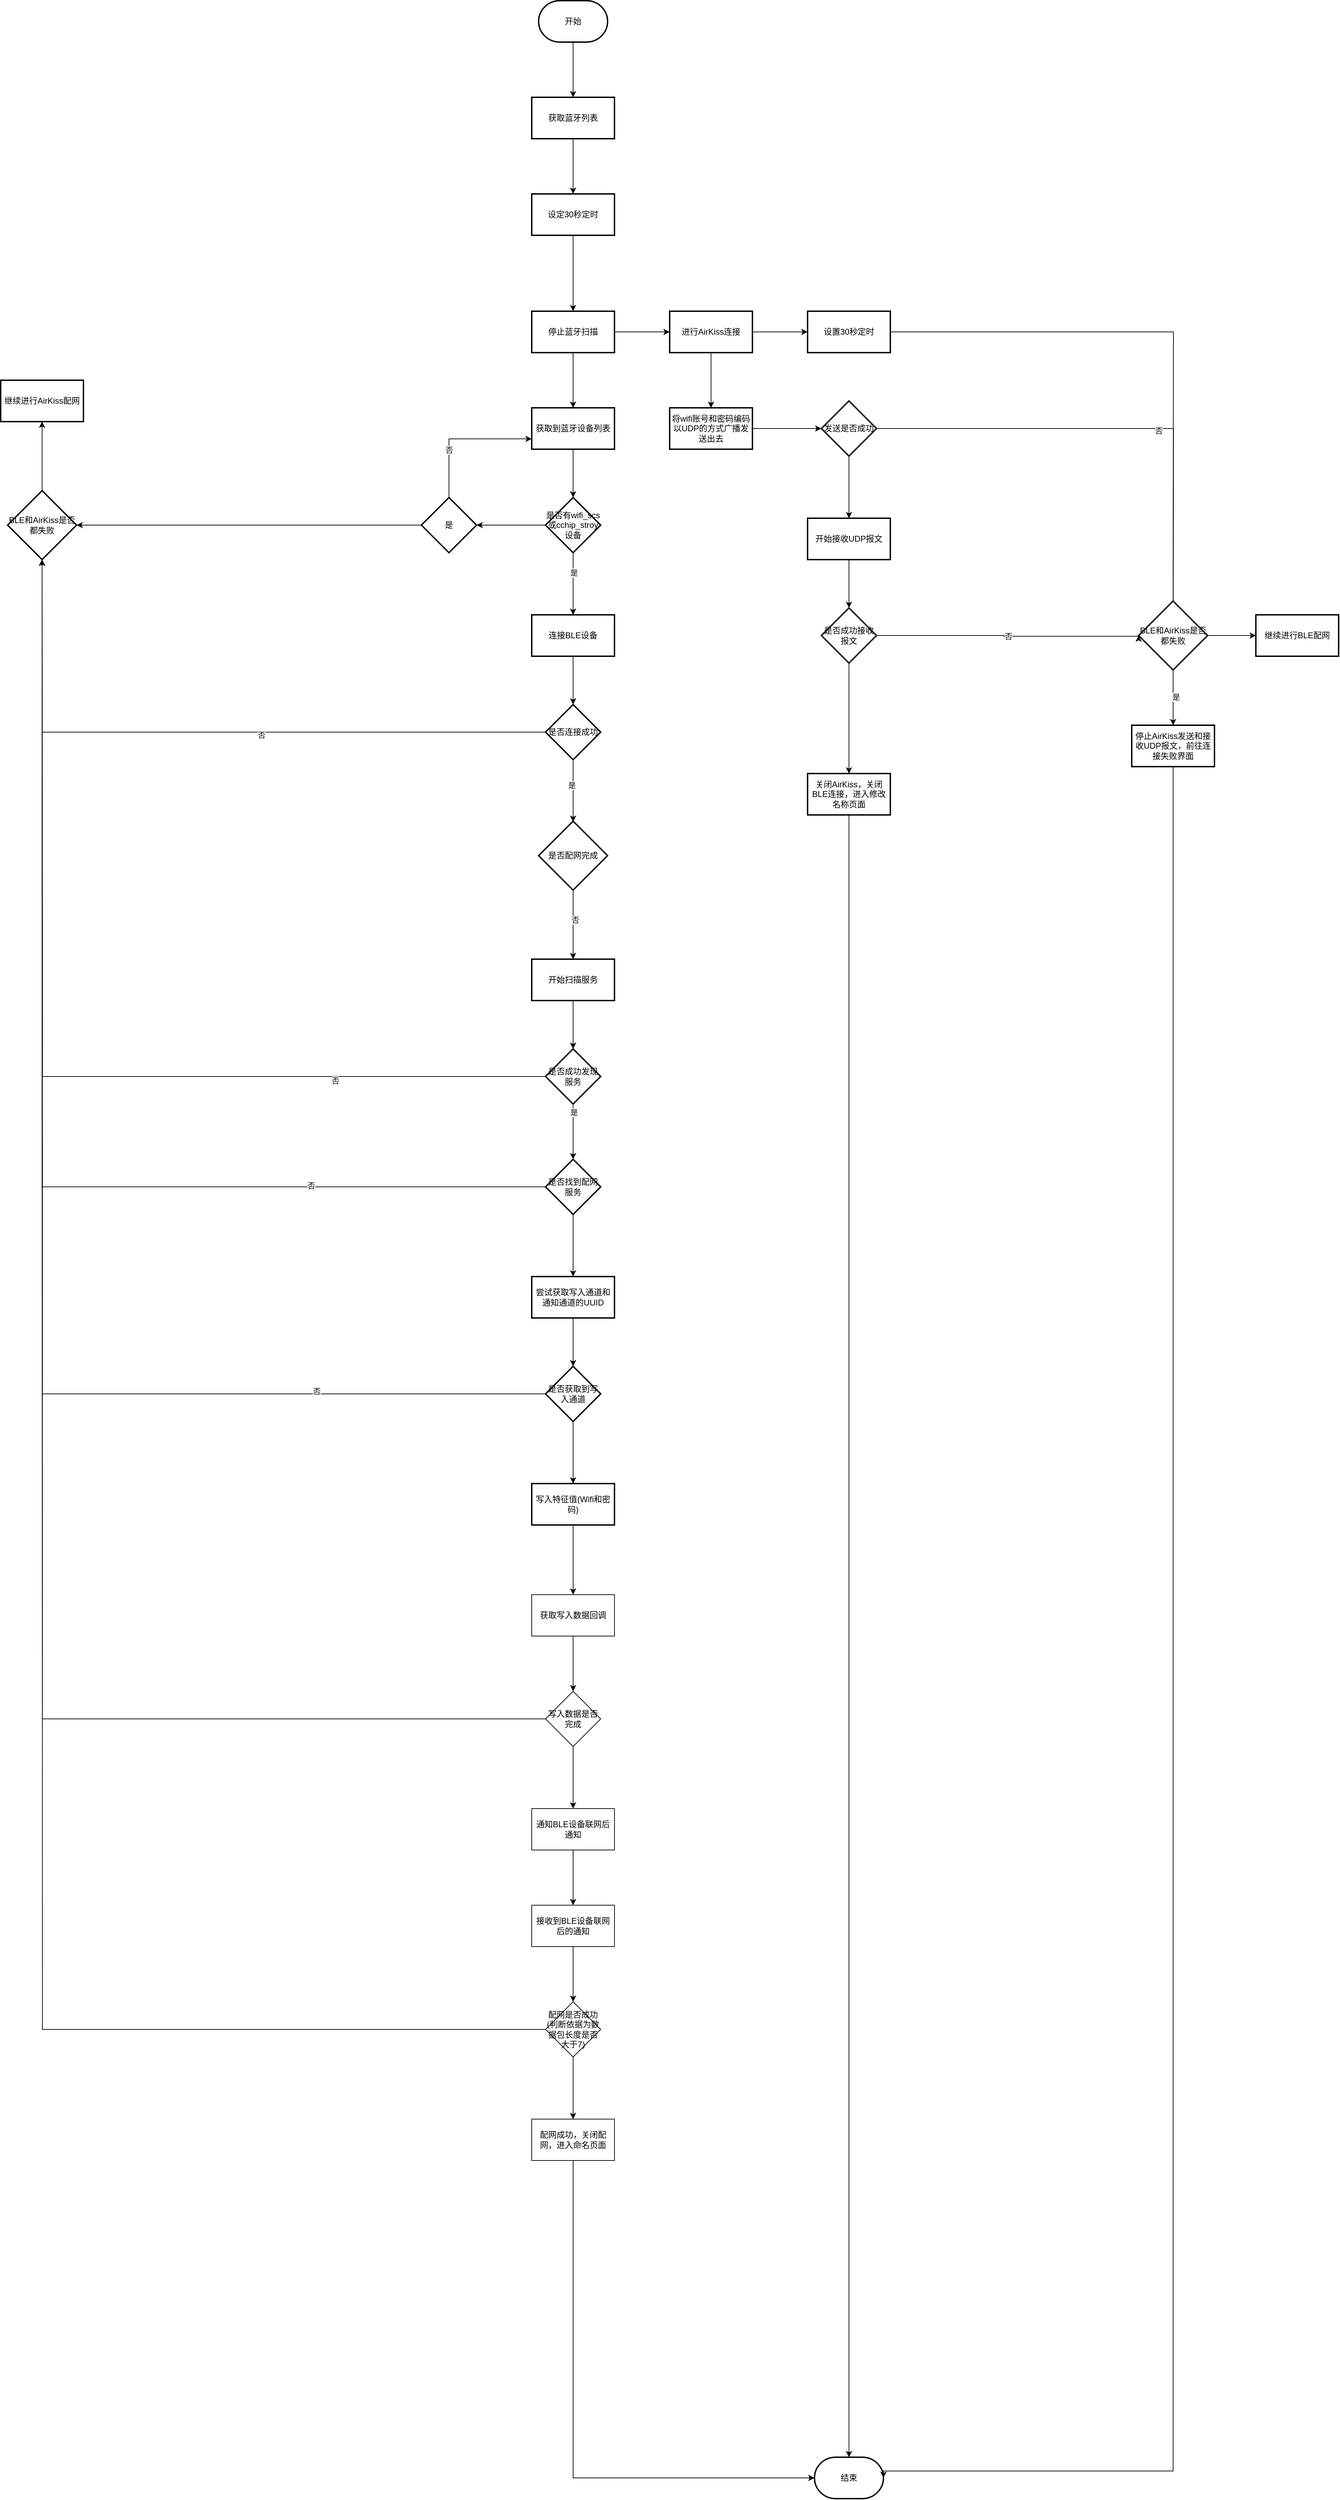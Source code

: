 <mxfile version="21.5.2" type="github">
  <diagram id="C5RBs43oDa-KdzZeNtuy" name="Page-1">
    <mxGraphModel dx="3217" dy="2392" grid="1" gridSize="10" guides="1" tooltips="1" connect="1" arrows="1" fold="1" page="1" pageScale="1" pageWidth="827" pageHeight="1169" math="0" shadow="0">
      <root>
        <mxCell id="WIyWlLk6GJQsqaUBKTNV-0" />
        <mxCell id="WIyWlLk6GJQsqaUBKTNV-1" parent="WIyWlLk6GJQsqaUBKTNV-0" />
        <mxCell id="wrxFYw_ACkEng3B3rdSg-15" value="" style="edgeStyle=orthogonalEdgeStyle;rounded=0;orthogonalLoop=1;jettySize=auto;html=1;" edge="1" parent="WIyWlLk6GJQsqaUBKTNV-1" source="wrxFYw_ACkEng3B3rdSg-1" target="wrxFYw_ACkEng3B3rdSg-14">
          <mxGeometry relative="1" as="geometry" />
        </mxCell>
        <mxCell id="wrxFYw_ACkEng3B3rdSg-1" value="开始" style="strokeWidth=2;html=1;shape=mxgraph.flowchart.terminator;whiteSpace=wrap;" vertex="1" parent="WIyWlLk6GJQsqaUBKTNV-1">
          <mxGeometry x="210" y="-120" width="100" height="60" as="geometry" />
        </mxCell>
        <mxCell id="wrxFYw_ACkEng3B3rdSg-17" value="" style="edgeStyle=orthogonalEdgeStyle;rounded=0;orthogonalLoop=1;jettySize=auto;html=1;" edge="1" parent="WIyWlLk6GJQsqaUBKTNV-1" source="wrxFYw_ACkEng3B3rdSg-14" target="wrxFYw_ACkEng3B3rdSg-16">
          <mxGeometry relative="1" as="geometry" />
        </mxCell>
        <mxCell id="wrxFYw_ACkEng3B3rdSg-14" value="获取蓝牙列表" style="whiteSpace=wrap;html=1;strokeWidth=2;" vertex="1" parent="WIyWlLk6GJQsqaUBKTNV-1">
          <mxGeometry x="200" y="20" width="120" height="60" as="geometry" />
        </mxCell>
        <mxCell id="wrxFYw_ACkEng3B3rdSg-119" style="edgeStyle=orthogonalEdgeStyle;rounded=0;orthogonalLoop=1;jettySize=auto;html=1;entryX=0.5;entryY=0;entryDx=0;entryDy=0;" edge="1" parent="WIyWlLk6GJQsqaUBKTNV-1" source="wrxFYw_ACkEng3B3rdSg-16" target="wrxFYw_ACkEng3B3rdSg-18">
          <mxGeometry relative="1" as="geometry" />
        </mxCell>
        <mxCell id="wrxFYw_ACkEng3B3rdSg-16" value="设定30秒定时" style="whiteSpace=wrap;html=1;strokeWidth=2;" vertex="1" parent="WIyWlLk6GJQsqaUBKTNV-1">
          <mxGeometry x="200" y="160" width="120" height="60" as="geometry" />
        </mxCell>
        <mxCell id="wrxFYw_ACkEng3B3rdSg-21" value="" style="edgeStyle=orthogonalEdgeStyle;rounded=0;orthogonalLoop=1;jettySize=auto;html=1;" edge="1" parent="WIyWlLk6GJQsqaUBKTNV-1" source="wrxFYw_ACkEng3B3rdSg-18" target="wrxFYw_ACkEng3B3rdSg-20">
          <mxGeometry relative="1" as="geometry" />
        </mxCell>
        <mxCell id="wrxFYw_ACkEng3B3rdSg-23" value="" style="edgeStyle=orthogonalEdgeStyle;rounded=0;orthogonalLoop=1;jettySize=auto;html=1;" edge="1" parent="WIyWlLk6GJQsqaUBKTNV-1" source="wrxFYw_ACkEng3B3rdSg-18" target="wrxFYw_ACkEng3B3rdSg-22">
          <mxGeometry relative="1" as="geometry" />
        </mxCell>
        <mxCell id="wrxFYw_ACkEng3B3rdSg-18" value="停止蓝牙扫描" style="whiteSpace=wrap;html=1;strokeWidth=2;" vertex="1" parent="WIyWlLk6GJQsqaUBKTNV-1">
          <mxGeometry x="200" y="330" width="120" height="60" as="geometry" />
        </mxCell>
        <mxCell id="wrxFYw_ACkEng3B3rdSg-25" value="" style="edgeStyle=orthogonalEdgeStyle;rounded=0;orthogonalLoop=1;jettySize=auto;html=1;" edge="1" parent="WIyWlLk6GJQsqaUBKTNV-1" source="wrxFYw_ACkEng3B3rdSg-20" target="wrxFYw_ACkEng3B3rdSg-24">
          <mxGeometry relative="1" as="geometry" />
        </mxCell>
        <mxCell id="wrxFYw_ACkEng3B3rdSg-27" value="" style="edgeStyle=orthogonalEdgeStyle;rounded=0;orthogonalLoop=1;jettySize=auto;html=1;" edge="1" parent="WIyWlLk6GJQsqaUBKTNV-1" source="wrxFYw_ACkEng3B3rdSg-20" target="wrxFYw_ACkEng3B3rdSg-26">
          <mxGeometry relative="1" as="geometry" />
        </mxCell>
        <mxCell id="wrxFYw_ACkEng3B3rdSg-20" value="进行AirKiss连接" style="whiteSpace=wrap;html=1;strokeWidth=2;" vertex="1" parent="WIyWlLk6GJQsqaUBKTNV-1">
          <mxGeometry x="400" y="330" width="120" height="60" as="geometry" />
        </mxCell>
        <mxCell id="wrxFYw_ACkEng3B3rdSg-57" value="" style="edgeStyle=orthogonalEdgeStyle;rounded=0;orthogonalLoop=1;jettySize=auto;html=1;" edge="1" parent="WIyWlLk6GJQsqaUBKTNV-1" source="wrxFYw_ACkEng3B3rdSg-22" target="wrxFYw_ACkEng3B3rdSg-56">
          <mxGeometry relative="1" as="geometry" />
        </mxCell>
        <mxCell id="wrxFYw_ACkEng3B3rdSg-22" value="获取到蓝牙设备列表" style="whiteSpace=wrap;html=1;strokeWidth=2;" vertex="1" parent="WIyWlLk6GJQsqaUBKTNV-1">
          <mxGeometry x="200" y="470" width="120" height="60" as="geometry" />
        </mxCell>
        <mxCell id="wrxFYw_ACkEng3B3rdSg-45" style="edgeStyle=orthogonalEdgeStyle;rounded=0;orthogonalLoop=1;jettySize=auto;html=1;entryX=0.5;entryY=0;entryDx=0;entryDy=0;" edge="1" parent="WIyWlLk6GJQsqaUBKTNV-1" source="wrxFYw_ACkEng3B3rdSg-24">
          <mxGeometry relative="1" as="geometry">
            <mxPoint x="1130" y="770.0" as="targetPoint" />
          </mxGeometry>
        </mxCell>
        <mxCell id="wrxFYw_ACkEng3B3rdSg-24" value="设置30秒定时" style="whiteSpace=wrap;html=1;strokeWidth=2;" vertex="1" parent="WIyWlLk6GJQsqaUBKTNV-1">
          <mxGeometry x="600" y="330" width="120" height="60" as="geometry" />
        </mxCell>
        <mxCell id="wrxFYw_ACkEng3B3rdSg-29" value="" style="edgeStyle=orthogonalEdgeStyle;rounded=0;orthogonalLoop=1;jettySize=auto;html=1;" edge="1" parent="WIyWlLk6GJQsqaUBKTNV-1" source="wrxFYw_ACkEng3B3rdSg-26" target="wrxFYw_ACkEng3B3rdSg-28">
          <mxGeometry relative="1" as="geometry" />
        </mxCell>
        <mxCell id="wrxFYw_ACkEng3B3rdSg-26" value="将wifi账号和密码编码以UDP的方式广播发送出去" style="whiteSpace=wrap;html=1;strokeWidth=2;" vertex="1" parent="WIyWlLk6GJQsqaUBKTNV-1">
          <mxGeometry x="400" y="470" width="120" height="60" as="geometry" />
        </mxCell>
        <mxCell id="wrxFYw_ACkEng3B3rdSg-31" value="" style="edgeStyle=orthogonalEdgeStyle;rounded=0;orthogonalLoop=1;jettySize=auto;html=1;" edge="1" parent="WIyWlLk6GJQsqaUBKTNV-1" source="wrxFYw_ACkEng3B3rdSg-28">
          <mxGeometry relative="1" as="geometry">
            <mxPoint x="1130.059" y="770.0" as="targetPoint" />
          </mxGeometry>
        </mxCell>
        <mxCell id="wrxFYw_ACkEng3B3rdSg-32" value="否" style="edgeLabel;html=1;align=center;verticalAlign=middle;resizable=0;points=[];" vertex="1" connectable="0" parent="wrxFYw_ACkEng3B3rdSg-31">
          <mxGeometry x="0.167" y="-3" relative="1" as="geometry">
            <mxPoint as="offset" />
          </mxGeometry>
        </mxCell>
        <mxCell id="wrxFYw_ACkEng3B3rdSg-35" value="" style="edgeStyle=orthogonalEdgeStyle;rounded=0;orthogonalLoop=1;jettySize=auto;html=1;" edge="1" parent="WIyWlLk6GJQsqaUBKTNV-1" source="wrxFYw_ACkEng3B3rdSg-28" target="wrxFYw_ACkEng3B3rdSg-34">
          <mxGeometry relative="1" as="geometry" />
        </mxCell>
        <mxCell id="wrxFYw_ACkEng3B3rdSg-28" value="发送是否成功" style="rhombus;whiteSpace=wrap;html=1;strokeWidth=2;" vertex="1" parent="WIyWlLk6GJQsqaUBKTNV-1">
          <mxGeometry x="620" y="460" width="80" height="80" as="geometry" />
        </mxCell>
        <mxCell id="wrxFYw_ACkEng3B3rdSg-37" value="" style="edgeStyle=orthogonalEdgeStyle;rounded=0;orthogonalLoop=1;jettySize=auto;html=1;" edge="1" parent="WIyWlLk6GJQsqaUBKTNV-1" source="wrxFYw_ACkEng3B3rdSg-34" target="wrxFYw_ACkEng3B3rdSg-36">
          <mxGeometry relative="1" as="geometry" />
        </mxCell>
        <mxCell id="wrxFYw_ACkEng3B3rdSg-34" value="开始接收UDP报文" style="whiteSpace=wrap;html=1;strokeWidth=2;" vertex="1" parent="WIyWlLk6GJQsqaUBKTNV-1">
          <mxGeometry x="600" y="630" width="120" height="60" as="geometry" />
        </mxCell>
        <mxCell id="wrxFYw_ACkEng3B3rdSg-38" style="edgeStyle=orthogonalEdgeStyle;rounded=0;orthogonalLoop=1;jettySize=auto;html=1;entryX=0;entryY=0.5;entryDx=0;entryDy=0;entryPerimeter=0;" edge="1" parent="WIyWlLk6GJQsqaUBKTNV-1" source="wrxFYw_ACkEng3B3rdSg-36" target="wrxFYw_ACkEng3B3rdSg-47">
          <mxGeometry relative="1" as="geometry">
            <mxPoint x="990" y="801" as="targetPoint" />
            <Array as="points">
              <mxPoint x="885" y="800" />
              <mxPoint x="1080" y="801" />
            </Array>
          </mxGeometry>
        </mxCell>
        <mxCell id="wrxFYw_ACkEng3B3rdSg-39" value="否" style="edgeLabel;html=1;align=center;verticalAlign=middle;resizable=0;points=[];" vertex="1" connectable="0" parent="wrxFYw_ACkEng3B3rdSg-38">
          <mxGeometry x="0.005" relative="1" as="geometry">
            <mxPoint as="offset" />
          </mxGeometry>
        </mxCell>
        <mxCell id="wrxFYw_ACkEng3B3rdSg-41" value="" style="edgeStyle=orthogonalEdgeStyle;rounded=0;orthogonalLoop=1;jettySize=auto;html=1;" edge="1" parent="WIyWlLk6GJQsqaUBKTNV-1" source="wrxFYw_ACkEng3B3rdSg-36" target="wrxFYw_ACkEng3B3rdSg-40">
          <mxGeometry relative="1" as="geometry" />
        </mxCell>
        <mxCell id="wrxFYw_ACkEng3B3rdSg-36" value="是否成功接收报文" style="rhombus;whiteSpace=wrap;html=1;strokeWidth=2;" vertex="1" parent="WIyWlLk6GJQsqaUBKTNV-1">
          <mxGeometry x="620" y="760" width="80" height="80" as="geometry" />
        </mxCell>
        <mxCell id="wrxFYw_ACkEng3B3rdSg-43" value="" style="edgeStyle=orthogonalEdgeStyle;rounded=0;orthogonalLoop=1;jettySize=auto;html=1;entryX=0.5;entryY=0;entryDx=0;entryDy=0;entryPerimeter=0;" edge="1" parent="WIyWlLk6GJQsqaUBKTNV-1" source="wrxFYw_ACkEng3B3rdSg-40" target="wrxFYw_ACkEng3B3rdSg-44">
          <mxGeometry relative="1" as="geometry">
            <mxPoint x="660" y="1410" as="targetPoint" />
            <Array as="points">
              <mxPoint x="660" y="3430" />
            </Array>
          </mxGeometry>
        </mxCell>
        <mxCell id="wrxFYw_ACkEng3B3rdSg-40" value="关闭AirKiss，关闭BLE连接，进入修改名称页面" style="whiteSpace=wrap;html=1;strokeWidth=2;" vertex="1" parent="WIyWlLk6GJQsqaUBKTNV-1">
          <mxGeometry x="600" y="1000" width="120" height="60" as="geometry" />
        </mxCell>
        <mxCell id="wrxFYw_ACkEng3B3rdSg-44" value="结束" style="strokeWidth=2;html=1;shape=mxgraph.flowchart.terminator;whiteSpace=wrap;" vertex="1" parent="WIyWlLk6GJQsqaUBKTNV-1">
          <mxGeometry x="610" y="3440" width="100" height="60" as="geometry" />
        </mxCell>
        <mxCell id="wrxFYw_ACkEng3B3rdSg-53" style="edgeStyle=orthogonalEdgeStyle;rounded=0;orthogonalLoop=1;jettySize=auto;html=1;entryX=1;entryY=0.5;entryDx=0;entryDy=0;entryPerimeter=0;" edge="1" parent="WIyWlLk6GJQsqaUBKTNV-1" source="wrxFYw_ACkEng3B3rdSg-46" target="wrxFYw_ACkEng3B3rdSg-44">
          <mxGeometry relative="1" as="geometry">
            <Array as="points">
              <mxPoint x="1130" y="3460" />
            </Array>
          </mxGeometry>
        </mxCell>
        <mxCell id="wrxFYw_ACkEng3B3rdSg-46" value="停止AirKiss发送和接收UDP报文，前往连接失败界面" style="whiteSpace=wrap;html=1;strokeWidth=2;" vertex="1" parent="WIyWlLk6GJQsqaUBKTNV-1">
          <mxGeometry x="1070" y="930" width="120" height="60" as="geometry" />
        </mxCell>
        <mxCell id="wrxFYw_ACkEng3B3rdSg-49" style="edgeStyle=orthogonalEdgeStyle;rounded=0;orthogonalLoop=1;jettySize=auto;html=1;" edge="1" parent="WIyWlLk6GJQsqaUBKTNV-1" source="wrxFYw_ACkEng3B3rdSg-47" target="wrxFYw_ACkEng3B3rdSg-46">
          <mxGeometry relative="1" as="geometry" />
        </mxCell>
        <mxCell id="wrxFYw_ACkEng3B3rdSg-50" value="是" style="edgeLabel;html=1;align=center;verticalAlign=middle;resizable=0;points=[];" vertex="1" connectable="0" parent="wrxFYw_ACkEng3B3rdSg-49">
          <mxGeometry x="-0.034" y="4" relative="1" as="geometry">
            <mxPoint as="offset" />
          </mxGeometry>
        </mxCell>
        <mxCell id="wrxFYw_ACkEng3B3rdSg-126" value="" style="edgeStyle=orthogonalEdgeStyle;rounded=0;orthogonalLoop=1;jettySize=auto;html=1;" edge="1" parent="WIyWlLk6GJQsqaUBKTNV-1" source="wrxFYw_ACkEng3B3rdSg-47" target="wrxFYw_ACkEng3B3rdSg-125">
          <mxGeometry relative="1" as="geometry" />
        </mxCell>
        <mxCell id="wrxFYw_ACkEng3B3rdSg-47" value="BLE和AirKiss是否都失败" style="strokeWidth=2;html=1;shape=mxgraph.flowchart.decision;whiteSpace=wrap;" vertex="1" parent="WIyWlLk6GJQsqaUBKTNV-1">
          <mxGeometry x="1080" y="750" width="100" height="100" as="geometry" />
        </mxCell>
        <mxCell id="wrxFYw_ACkEng3B3rdSg-124" value="" style="edgeStyle=orthogonalEdgeStyle;rounded=0;orthogonalLoop=1;jettySize=auto;html=1;" edge="1" parent="WIyWlLk6GJQsqaUBKTNV-1" source="wrxFYw_ACkEng3B3rdSg-54" target="wrxFYw_ACkEng3B3rdSg-123">
          <mxGeometry relative="1" as="geometry" />
        </mxCell>
        <mxCell id="wrxFYw_ACkEng3B3rdSg-54" value="BLE和AirKiss是否都失败" style="strokeWidth=2;html=1;shape=mxgraph.flowchart.decision;whiteSpace=wrap;" vertex="1" parent="WIyWlLk6GJQsqaUBKTNV-1">
          <mxGeometry x="-560" y="590" width="100" height="100" as="geometry" />
        </mxCell>
        <mxCell id="wrxFYw_ACkEng3B3rdSg-66" value="" style="edgeStyle=orthogonalEdgeStyle;rounded=0;orthogonalLoop=1;jettySize=auto;html=1;" edge="1" parent="WIyWlLk6GJQsqaUBKTNV-1" source="wrxFYw_ACkEng3B3rdSg-56" target="wrxFYw_ACkEng3B3rdSg-65">
          <mxGeometry relative="1" as="geometry" />
        </mxCell>
        <mxCell id="wrxFYw_ACkEng3B3rdSg-71" value="" style="edgeStyle=orthogonalEdgeStyle;rounded=0;orthogonalLoop=1;jettySize=auto;html=1;" edge="1" parent="WIyWlLk6GJQsqaUBKTNV-1" source="wrxFYw_ACkEng3B3rdSg-56" target="wrxFYw_ACkEng3B3rdSg-70">
          <mxGeometry relative="1" as="geometry" />
        </mxCell>
        <mxCell id="wrxFYw_ACkEng3B3rdSg-72" value="是" style="edgeLabel;html=1;align=center;verticalAlign=middle;resizable=0;points=[];" vertex="1" connectable="0" parent="wrxFYw_ACkEng3B3rdSg-71">
          <mxGeometry x="-0.363" y="1" relative="1" as="geometry">
            <mxPoint as="offset" />
          </mxGeometry>
        </mxCell>
        <mxCell id="wrxFYw_ACkEng3B3rdSg-56" value="是否有wifi_scs或cchip_stroy设备" style="rhombus;whiteSpace=wrap;html=1;strokeWidth=2;" vertex="1" parent="WIyWlLk6GJQsqaUBKTNV-1">
          <mxGeometry x="220" y="600" width="80" height="80" as="geometry" />
        </mxCell>
        <mxCell id="wrxFYw_ACkEng3B3rdSg-67" style="edgeStyle=orthogonalEdgeStyle;rounded=0;orthogonalLoop=1;jettySize=auto;html=1;entryX=0;entryY=0.75;entryDx=0;entryDy=0;" edge="1" parent="WIyWlLk6GJQsqaUBKTNV-1" source="wrxFYw_ACkEng3B3rdSg-65" target="wrxFYw_ACkEng3B3rdSg-22">
          <mxGeometry relative="1" as="geometry">
            <Array as="points">
              <mxPoint x="80" y="515" />
            </Array>
          </mxGeometry>
        </mxCell>
        <mxCell id="wrxFYw_ACkEng3B3rdSg-68" value="否" style="edgeLabel;html=1;align=center;verticalAlign=middle;resizable=0;points=[];" vertex="1" connectable="0" parent="wrxFYw_ACkEng3B3rdSg-67">
          <mxGeometry x="-0.327" relative="1" as="geometry">
            <mxPoint as="offset" />
          </mxGeometry>
        </mxCell>
        <mxCell id="wrxFYw_ACkEng3B3rdSg-69" style="edgeStyle=orthogonalEdgeStyle;rounded=0;orthogonalLoop=1;jettySize=auto;html=1;entryX=1;entryY=0.5;entryDx=0;entryDy=0;entryPerimeter=0;" edge="1" parent="WIyWlLk6GJQsqaUBKTNV-1" source="wrxFYw_ACkEng3B3rdSg-65" target="wrxFYw_ACkEng3B3rdSg-54">
          <mxGeometry relative="1" as="geometry" />
        </mxCell>
        <mxCell id="wrxFYw_ACkEng3B3rdSg-65" value="是" style="rhombus;whiteSpace=wrap;html=1;strokeWidth=2;" vertex="1" parent="WIyWlLk6GJQsqaUBKTNV-1">
          <mxGeometry x="40" y="600" width="80" height="80" as="geometry" />
        </mxCell>
        <mxCell id="wrxFYw_ACkEng3B3rdSg-74" value="" style="edgeStyle=orthogonalEdgeStyle;rounded=0;orthogonalLoop=1;jettySize=auto;html=1;" edge="1" parent="WIyWlLk6GJQsqaUBKTNV-1" source="wrxFYw_ACkEng3B3rdSg-70" target="wrxFYw_ACkEng3B3rdSg-73">
          <mxGeometry relative="1" as="geometry" />
        </mxCell>
        <mxCell id="wrxFYw_ACkEng3B3rdSg-70" value="连接BLE设备" style="whiteSpace=wrap;html=1;strokeWidth=2;" vertex="1" parent="WIyWlLk6GJQsqaUBKTNV-1">
          <mxGeometry x="200" y="770" width="120" height="60" as="geometry" />
        </mxCell>
        <mxCell id="wrxFYw_ACkEng3B3rdSg-75" style="edgeStyle=orthogonalEdgeStyle;rounded=0;orthogonalLoop=1;jettySize=auto;html=1;entryX=0.5;entryY=1;entryDx=0;entryDy=0;entryPerimeter=0;" edge="1" parent="WIyWlLk6GJQsqaUBKTNV-1" source="wrxFYw_ACkEng3B3rdSg-73" target="wrxFYw_ACkEng3B3rdSg-54">
          <mxGeometry relative="1" as="geometry" />
        </mxCell>
        <mxCell id="wrxFYw_ACkEng3B3rdSg-76" value="否" style="edgeLabel;html=1;align=center;verticalAlign=middle;resizable=0;points=[];" vertex="1" connectable="0" parent="wrxFYw_ACkEng3B3rdSg-75">
          <mxGeometry x="-0.159" y="4" relative="1" as="geometry">
            <mxPoint as="offset" />
          </mxGeometry>
        </mxCell>
        <mxCell id="wrxFYw_ACkEng3B3rdSg-78" value="" style="edgeStyle=orthogonalEdgeStyle;rounded=0;orthogonalLoop=1;jettySize=auto;html=1;" edge="1" parent="WIyWlLk6GJQsqaUBKTNV-1" source="wrxFYw_ACkEng3B3rdSg-73">
          <mxGeometry relative="1" as="geometry">
            <mxPoint x="260" y="1070" as="targetPoint" />
          </mxGeometry>
        </mxCell>
        <mxCell id="wrxFYw_ACkEng3B3rdSg-79" value="是" style="edgeLabel;html=1;align=center;verticalAlign=middle;resizable=0;points=[];" vertex="1" connectable="0" parent="wrxFYw_ACkEng3B3rdSg-78">
          <mxGeometry x="-0.178" y="-2" relative="1" as="geometry">
            <mxPoint as="offset" />
          </mxGeometry>
        </mxCell>
        <mxCell id="wrxFYw_ACkEng3B3rdSg-73" value="是否连接成功" style="rhombus;whiteSpace=wrap;html=1;strokeWidth=2;" vertex="1" parent="WIyWlLk6GJQsqaUBKTNV-1">
          <mxGeometry x="220" y="900" width="80" height="80" as="geometry" />
        </mxCell>
        <mxCell id="wrxFYw_ACkEng3B3rdSg-82" value="" style="edgeStyle=orthogonalEdgeStyle;rounded=0;orthogonalLoop=1;jettySize=auto;html=1;" edge="1" parent="WIyWlLk6GJQsqaUBKTNV-1" source="wrxFYw_ACkEng3B3rdSg-80" target="wrxFYw_ACkEng3B3rdSg-81">
          <mxGeometry relative="1" as="geometry" />
        </mxCell>
        <mxCell id="wrxFYw_ACkEng3B3rdSg-85" value="否" style="edgeLabel;html=1;align=center;verticalAlign=middle;resizable=0;points=[];" vertex="1" connectable="0" parent="wrxFYw_ACkEng3B3rdSg-82">
          <mxGeometry x="-0.14" y="3" relative="1" as="geometry">
            <mxPoint as="offset" />
          </mxGeometry>
        </mxCell>
        <mxCell id="wrxFYw_ACkEng3B3rdSg-80" value="是否配网完成" style="strokeWidth=2;html=1;shape=mxgraph.flowchart.decision;whiteSpace=wrap;" vertex="1" parent="WIyWlLk6GJQsqaUBKTNV-1">
          <mxGeometry x="210" y="1069" width="100" height="100" as="geometry" />
        </mxCell>
        <mxCell id="wrxFYw_ACkEng3B3rdSg-87" value="" style="edgeStyle=orthogonalEdgeStyle;rounded=0;orthogonalLoop=1;jettySize=auto;html=1;" edge="1" parent="WIyWlLk6GJQsqaUBKTNV-1" source="wrxFYw_ACkEng3B3rdSg-81" target="wrxFYw_ACkEng3B3rdSg-86">
          <mxGeometry relative="1" as="geometry" />
        </mxCell>
        <mxCell id="wrxFYw_ACkEng3B3rdSg-81" value="开始扫描服务" style="whiteSpace=wrap;html=1;strokeWidth=2;" vertex="1" parent="WIyWlLk6GJQsqaUBKTNV-1">
          <mxGeometry x="200" y="1269" width="120" height="60" as="geometry" />
        </mxCell>
        <mxCell id="wrxFYw_ACkEng3B3rdSg-89" value="" style="edgeStyle=orthogonalEdgeStyle;rounded=0;orthogonalLoop=1;jettySize=auto;html=1;" edge="1" parent="WIyWlLk6GJQsqaUBKTNV-1" source="wrxFYw_ACkEng3B3rdSg-86" target="wrxFYw_ACkEng3B3rdSg-88">
          <mxGeometry relative="1" as="geometry" />
        </mxCell>
        <mxCell id="wrxFYw_ACkEng3B3rdSg-90" value="是" style="edgeLabel;html=1;align=center;verticalAlign=middle;resizable=0;points=[];" vertex="1" connectable="0" parent="wrxFYw_ACkEng3B3rdSg-89">
          <mxGeometry x="-0.717" y="1" relative="1" as="geometry">
            <mxPoint as="offset" />
          </mxGeometry>
        </mxCell>
        <mxCell id="wrxFYw_ACkEng3B3rdSg-91" style="edgeStyle=orthogonalEdgeStyle;rounded=0;orthogonalLoop=1;jettySize=auto;html=1;" edge="1" parent="WIyWlLk6GJQsqaUBKTNV-1" source="wrxFYw_ACkEng3B3rdSg-86">
          <mxGeometry relative="1" as="geometry">
            <mxPoint x="-510" y="690" as="targetPoint" />
          </mxGeometry>
        </mxCell>
        <mxCell id="wrxFYw_ACkEng3B3rdSg-92" value="否" style="edgeLabel;html=1;align=center;verticalAlign=middle;resizable=0;points=[];" vertex="1" connectable="0" parent="wrxFYw_ACkEng3B3rdSg-91">
          <mxGeometry x="-0.587" y="6" relative="1" as="geometry">
            <mxPoint as="offset" />
          </mxGeometry>
        </mxCell>
        <mxCell id="wrxFYw_ACkEng3B3rdSg-86" value="是否成功发现服务" style="rhombus;whiteSpace=wrap;html=1;strokeWidth=2;" vertex="1" parent="WIyWlLk6GJQsqaUBKTNV-1">
          <mxGeometry x="220" y="1399" width="80" height="80" as="geometry" />
        </mxCell>
        <mxCell id="wrxFYw_ACkEng3B3rdSg-93" style="edgeStyle=orthogonalEdgeStyle;rounded=0;orthogonalLoop=1;jettySize=auto;html=1;entryX=0.5;entryY=1;entryDx=0;entryDy=0;entryPerimeter=0;" edge="1" parent="WIyWlLk6GJQsqaUBKTNV-1" source="wrxFYw_ACkEng3B3rdSg-88" target="wrxFYw_ACkEng3B3rdSg-54">
          <mxGeometry relative="1" as="geometry" />
        </mxCell>
        <mxCell id="wrxFYw_ACkEng3B3rdSg-94" value="否" style="edgeLabel;html=1;align=center;verticalAlign=middle;resizable=0;points=[];" vertex="1" connectable="0" parent="wrxFYw_ACkEng3B3rdSg-93">
          <mxGeometry x="-0.585" y="-2" relative="1" as="geometry">
            <mxPoint as="offset" />
          </mxGeometry>
        </mxCell>
        <mxCell id="wrxFYw_ACkEng3B3rdSg-96" value="" style="edgeStyle=orthogonalEdgeStyle;rounded=0;orthogonalLoop=1;jettySize=auto;html=1;" edge="1" parent="WIyWlLk6GJQsqaUBKTNV-1" source="wrxFYw_ACkEng3B3rdSg-88" target="wrxFYw_ACkEng3B3rdSg-95">
          <mxGeometry relative="1" as="geometry" />
        </mxCell>
        <mxCell id="wrxFYw_ACkEng3B3rdSg-88" value="是否找到配网服务" style="rhombus;whiteSpace=wrap;html=1;strokeWidth=2;" vertex="1" parent="WIyWlLk6GJQsqaUBKTNV-1">
          <mxGeometry x="220" y="1559" width="80" height="80" as="geometry" />
        </mxCell>
        <mxCell id="wrxFYw_ACkEng3B3rdSg-98" value="" style="edgeStyle=orthogonalEdgeStyle;rounded=0;orthogonalLoop=1;jettySize=auto;html=1;" edge="1" parent="WIyWlLk6GJQsqaUBKTNV-1" source="wrxFYw_ACkEng3B3rdSg-95" target="wrxFYw_ACkEng3B3rdSg-97">
          <mxGeometry relative="1" as="geometry" />
        </mxCell>
        <mxCell id="wrxFYw_ACkEng3B3rdSg-95" value="尝试获取写入通道和通知通道的UUID" style="whiteSpace=wrap;html=1;strokeWidth=2;" vertex="1" parent="WIyWlLk6GJQsqaUBKTNV-1">
          <mxGeometry x="200" y="1729" width="120" height="60" as="geometry" />
        </mxCell>
        <mxCell id="wrxFYw_ACkEng3B3rdSg-100" value="" style="edgeStyle=orthogonalEdgeStyle;rounded=0;orthogonalLoop=1;jettySize=auto;html=1;" edge="1" parent="WIyWlLk6GJQsqaUBKTNV-1" source="wrxFYw_ACkEng3B3rdSg-97" target="wrxFYw_ACkEng3B3rdSg-99">
          <mxGeometry relative="1" as="geometry" />
        </mxCell>
        <mxCell id="wrxFYw_ACkEng3B3rdSg-101" style="edgeStyle=orthogonalEdgeStyle;rounded=0;orthogonalLoop=1;jettySize=auto;html=1;" edge="1" parent="WIyWlLk6GJQsqaUBKTNV-1" source="wrxFYw_ACkEng3B3rdSg-97">
          <mxGeometry relative="1" as="geometry">
            <mxPoint x="-510" y="690" as="targetPoint" />
          </mxGeometry>
        </mxCell>
        <mxCell id="wrxFYw_ACkEng3B3rdSg-102" value="否" style="edgeLabel;html=1;align=center;verticalAlign=middle;resizable=0;points=[];" vertex="1" connectable="0" parent="wrxFYw_ACkEng3B3rdSg-101">
          <mxGeometry x="-0.657" y="-4" relative="1" as="geometry">
            <mxPoint as="offset" />
          </mxGeometry>
        </mxCell>
        <mxCell id="wrxFYw_ACkEng3B3rdSg-97" value="是否获取到写入通道" style="rhombus;whiteSpace=wrap;html=1;strokeWidth=2;" vertex="1" parent="WIyWlLk6GJQsqaUBKTNV-1">
          <mxGeometry x="220" y="1859" width="80" height="80" as="geometry" />
        </mxCell>
        <mxCell id="wrxFYw_ACkEng3B3rdSg-104" style="edgeStyle=orthogonalEdgeStyle;rounded=0;orthogonalLoop=1;jettySize=auto;html=1;entryX=0.5;entryY=0;entryDx=0;entryDy=0;" edge="1" parent="WIyWlLk6GJQsqaUBKTNV-1" source="wrxFYw_ACkEng3B3rdSg-99" target="wrxFYw_ACkEng3B3rdSg-103">
          <mxGeometry relative="1" as="geometry">
            <mxPoint x="260" y="2130" as="targetPoint" />
          </mxGeometry>
        </mxCell>
        <mxCell id="wrxFYw_ACkEng3B3rdSg-99" value="写入特征值(Wifi和密码)" style="whiteSpace=wrap;html=1;strokeWidth=2;" vertex="1" parent="WIyWlLk6GJQsqaUBKTNV-1">
          <mxGeometry x="200" y="2029" width="120" height="60" as="geometry" />
        </mxCell>
        <mxCell id="wrxFYw_ACkEng3B3rdSg-106" value="" style="edgeStyle=orthogonalEdgeStyle;rounded=0;orthogonalLoop=1;jettySize=auto;html=1;" edge="1" parent="WIyWlLk6GJQsqaUBKTNV-1" source="wrxFYw_ACkEng3B3rdSg-103">
          <mxGeometry relative="1" as="geometry">
            <mxPoint x="260" y="2330.0" as="targetPoint" />
          </mxGeometry>
        </mxCell>
        <mxCell id="wrxFYw_ACkEng3B3rdSg-103" value="获取写入数据回调" style="rounded=0;whiteSpace=wrap;html=1;" vertex="1" parent="WIyWlLk6GJQsqaUBKTNV-1">
          <mxGeometry x="200" y="2190" width="120" height="60" as="geometry" />
        </mxCell>
        <mxCell id="wrxFYw_ACkEng3B3rdSg-108" style="edgeStyle=orthogonalEdgeStyle;rounded=0;orthogonalLoop=1;jettySize=auto;html=1;" edge="1" parent="WIyWlLk6GJQsqaUBKTNV-1" source="wrxFYw_ACkEng3B3rdSg-107">
          <mxGeometry relative="1" as="geometry">
            <mxPoint x="-510" y="690" as="targetPoint" />
          </mxGeometry>
        </mxCell>
        <mxCell id="wrxFYw_ACkEng3B3rdSg-110" value="" style="edgeStyle=orthogonalEdgeStyle;rounded=0;orthogonalLoop=1;jettySize=auto;html=1;" edge="1" parent="WIyWlLk6GJQsqaUBKTNV-1" source="wrxFYw_ACkEng3B3rdSg-107" target="wrxFYw_ACkEng3B3rdSg-109">
          <mxGeometry relative="1" as="geometry" />
        </mxCell>
        <mxCell id="wrxFYw_ACkEng3B3rdSg-107" value="写入数据是否完成" style="rhombus;whiteSpace=wrap;html=1;" vertex="1" parent="WIyWlLk6GJQsqaUBKTNV-1">
          <mxGeometry x="220" y="2330" width="80" height="80" as="geometry" />
        </mxCell>
        <mxCell id="wrxFYw_ACkEng3B3rdSg-112" value="" style="edgeStyle=orthogonalEdgeStyle;rounded=0;orthogonalLoop=1;jettySize=auto;html=1;" edge="1" parent="WIyWlLk6GJQsqaUBKTNV-1" source="wrxFYw_ACkEng3B3rdSg-109" target="wrxFYw_ACkEng3B3rdSg-111">
          <mxGeometry relative="1" as="geometry" />
        </mxCell>
        <mxCell id="wrxFYw_ACkEng3B3rdSg-109" value="通知BLE设备联网后通知" style="whiteSpace=wrap;html=1;" vertex="1" parent="WIyWlLk6GJQsqaUBKTNV-1">
          <mxGeometry x="200" y="2500" width="120" height="60" as="geometry" />
        </mxCell>
        <mxCell id="wrxFYw_ACkEng3B3rdSg-114" style="edgeStyle=orthogonalEdgeStyle;rounded=0;orthogonalLoop=1;jettySize=auto;html=1;" edge="1" parent="WIyWlLk6GJQsqaUBKTNV-1" source="wrxFYw_ACkEng3B3rdSg-111" target="wrxFYw_ACkEng3B3rdSg-113">
          <mxGeometry relative="1" as="geometry" />
        </mxCell>
        <mxCell id="wrxFYw_ACkEng3B3rdSg-111" value="接收到BLE设备联网后的通知" style="whiteSpace=wrap;html=1;" vertex="1" parent="WIyWlLk6GJQsqaUBKTNV-1">
          <mxGeometry x="200" y="2640" width="120" height="60" as="geometry" />
        </mxCell>
        <mxCell id="wrxFYw_ACkEng3B3rdSg-116" value="" style="edgeStyle=orthogonalEdgeStyle;rounded=0;orthogonalLoop=1;jettySize=auto;html=1;" edge="1" parent="WIyWlLk6GJQsqaUBKTNV-1" source="wrxFYw_ACkEng3B3rdSg-113" target="wrxFYw_ACkEng3B3rdSg-115">
          <mxGeometry relative="1" as="geometry" />
        </mxCell>
        <mxCell id="wrxFYw_ACkEng3B3rdSg-117" style="edgeStyle=orthogonalEdgeStyle;rounded=0;orthogonalLoop=1;jettySize=auto;html=1;" edge="1" parent="WIyWlLk6GJQsqaUBKTNV-1" source="wrxFYw_ACkEng3B3rdSg-113">
          <mxGeometry relative="1" as="geometry">
            <mxPoint x="-510" y="690" as="targetPoint" />
          </mxGeometry>
        </mxCell>
        <mxCell id="wrxFYw_ACkEng3B3rdSg-113" value="配网是否成功(判断依据为数据包长度是否大于7)" style="rhombus;whiteSpace=wrap;html=1;" vertex="1" parent="WIyWlLk6GJQsqaUBKTNV-1">
          <mxGeometry x="220" y="2780" width="80" height="80" as="geometry" />
        </mxCell>
        <mxCell id="wrxFYw_ACkEng3B3rdSg-118" style="edgeStyle=orthogonalEdgeStyle;rounded=0;orthogonalLoop=1;jettySize=auto;html=1;entryX=0;entryY=0.5;entryDx=0;entryDy=0;entryPerimeter=0;" edge="1" parent="WIyWlLk6GJQsqaUBKTNV-1" source="wrxFYw_ACkEng3B3rdSg-115" target="wrxFYw_ACkEng3B3rdSg-44">
          <mxGeometry relative="1" as="geometry">
            <Array as="points">
              <mxPoint x="260" y="3470" />
            </Array>
          </mxGeometry>
        </mxCell>
        <mxCell id="wrxFYw_ACkEng3B3rdSg-115" value="配网成功，关闭配网，进入命名页面" style="whiteSpace=wrap;html=1;" vertex="1" parent="WIyWlLk6GJQsqaUBKTNV-1">
          <mxGeometry x="200" y="2950" width="120" height="60" as="geometry" />
        </mxCell>
        <mxCell id="wrxFYw_ACkEng3B3rdSg-123" value="继续进行AirKiss配网" style="whiteSpace=wrap;html=1;strokeWidth=2;" vertex="1" parent="WIyWlLk6GJQsqaUBKTNV-1">
          <mxGeometry x="-570" y="430" width="120" height="60" as="geometry" />
        </mxCell>
        <mxCell id="wrxFYw_ACkEng3B3rdSg-125" value="继续进行BLE配网" style="whiteSpace=wrap;html=1;strokeWidth=2;" vertex="1" parent="WIyWlLk6GJQsqaUBKTNV-1">
          <mxGeometry x="1250" y="770" width="120" height="60" as="geometry" />
        </mxCell>
      </root>
    </mxGraphModel>
  </diagram>
</mxfile>
